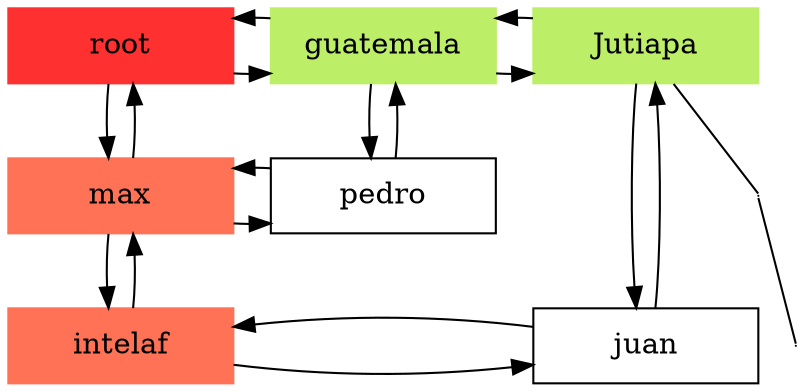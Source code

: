 digraph Sparce_Matrix { 
 node [shape=box];
-1[ label = "root", width = 1.5, style = filled, color = firebrick1, group = 1 ]; 
 e0[ shape = point, width = 0 ]; 
 e1[ shape = point, width = 0 ]; 

 /* Empresas */ 
1 [label = "max"    pos = "5.3,3.5!" width = 1.5 style = filled, color = coral1, group = 1 ]; 
{ rank = same; 1 ; 0 }
1 -> 0
0 -> 1
e0[ shape = point, width = 0 ];{ rank = same; 1; e0 }
 /* Empresas */ 
4 [label = "intelaf"    pos = "5.3,3.5!" width = 1.5 style = filled, color = coral1, group = 1 ]; 
{ rank = same; 4 ; 3 }
4 -> 3
3 -> 4
e1[ shape = point, width = 0 ];{ rank = same; 4; e1 }
   /* Enlacex entre empresas */ 
1 -> 4
4 -> 1

 /* Departamentos */ 
2 [label = "guatemala"   width = 1.5 style = filled, color = darkolivegreen2, group =2 ];
0 [label = "pedro" width = 1.5, group = 2 ];
2 -> 0
0 -> 2

 /* Departamentos */ 
5 [label = "Jutiapa"   width = 1.5 style = filled, color = darkolivegreen2, group =3 ];
3 [label = "juan" width = 1.5, group = 3 ];
5 -> 3
3 -> 5

   /* Enlaces entre departamentos */ 
2 -> 5
5 -> 2
5 -> e0 -> e1[ dir = none ];-1 -> 2
2 -> -1
-1 -> 1
1 -> -1
 { rank = same; -1; 2; 5;  }
}